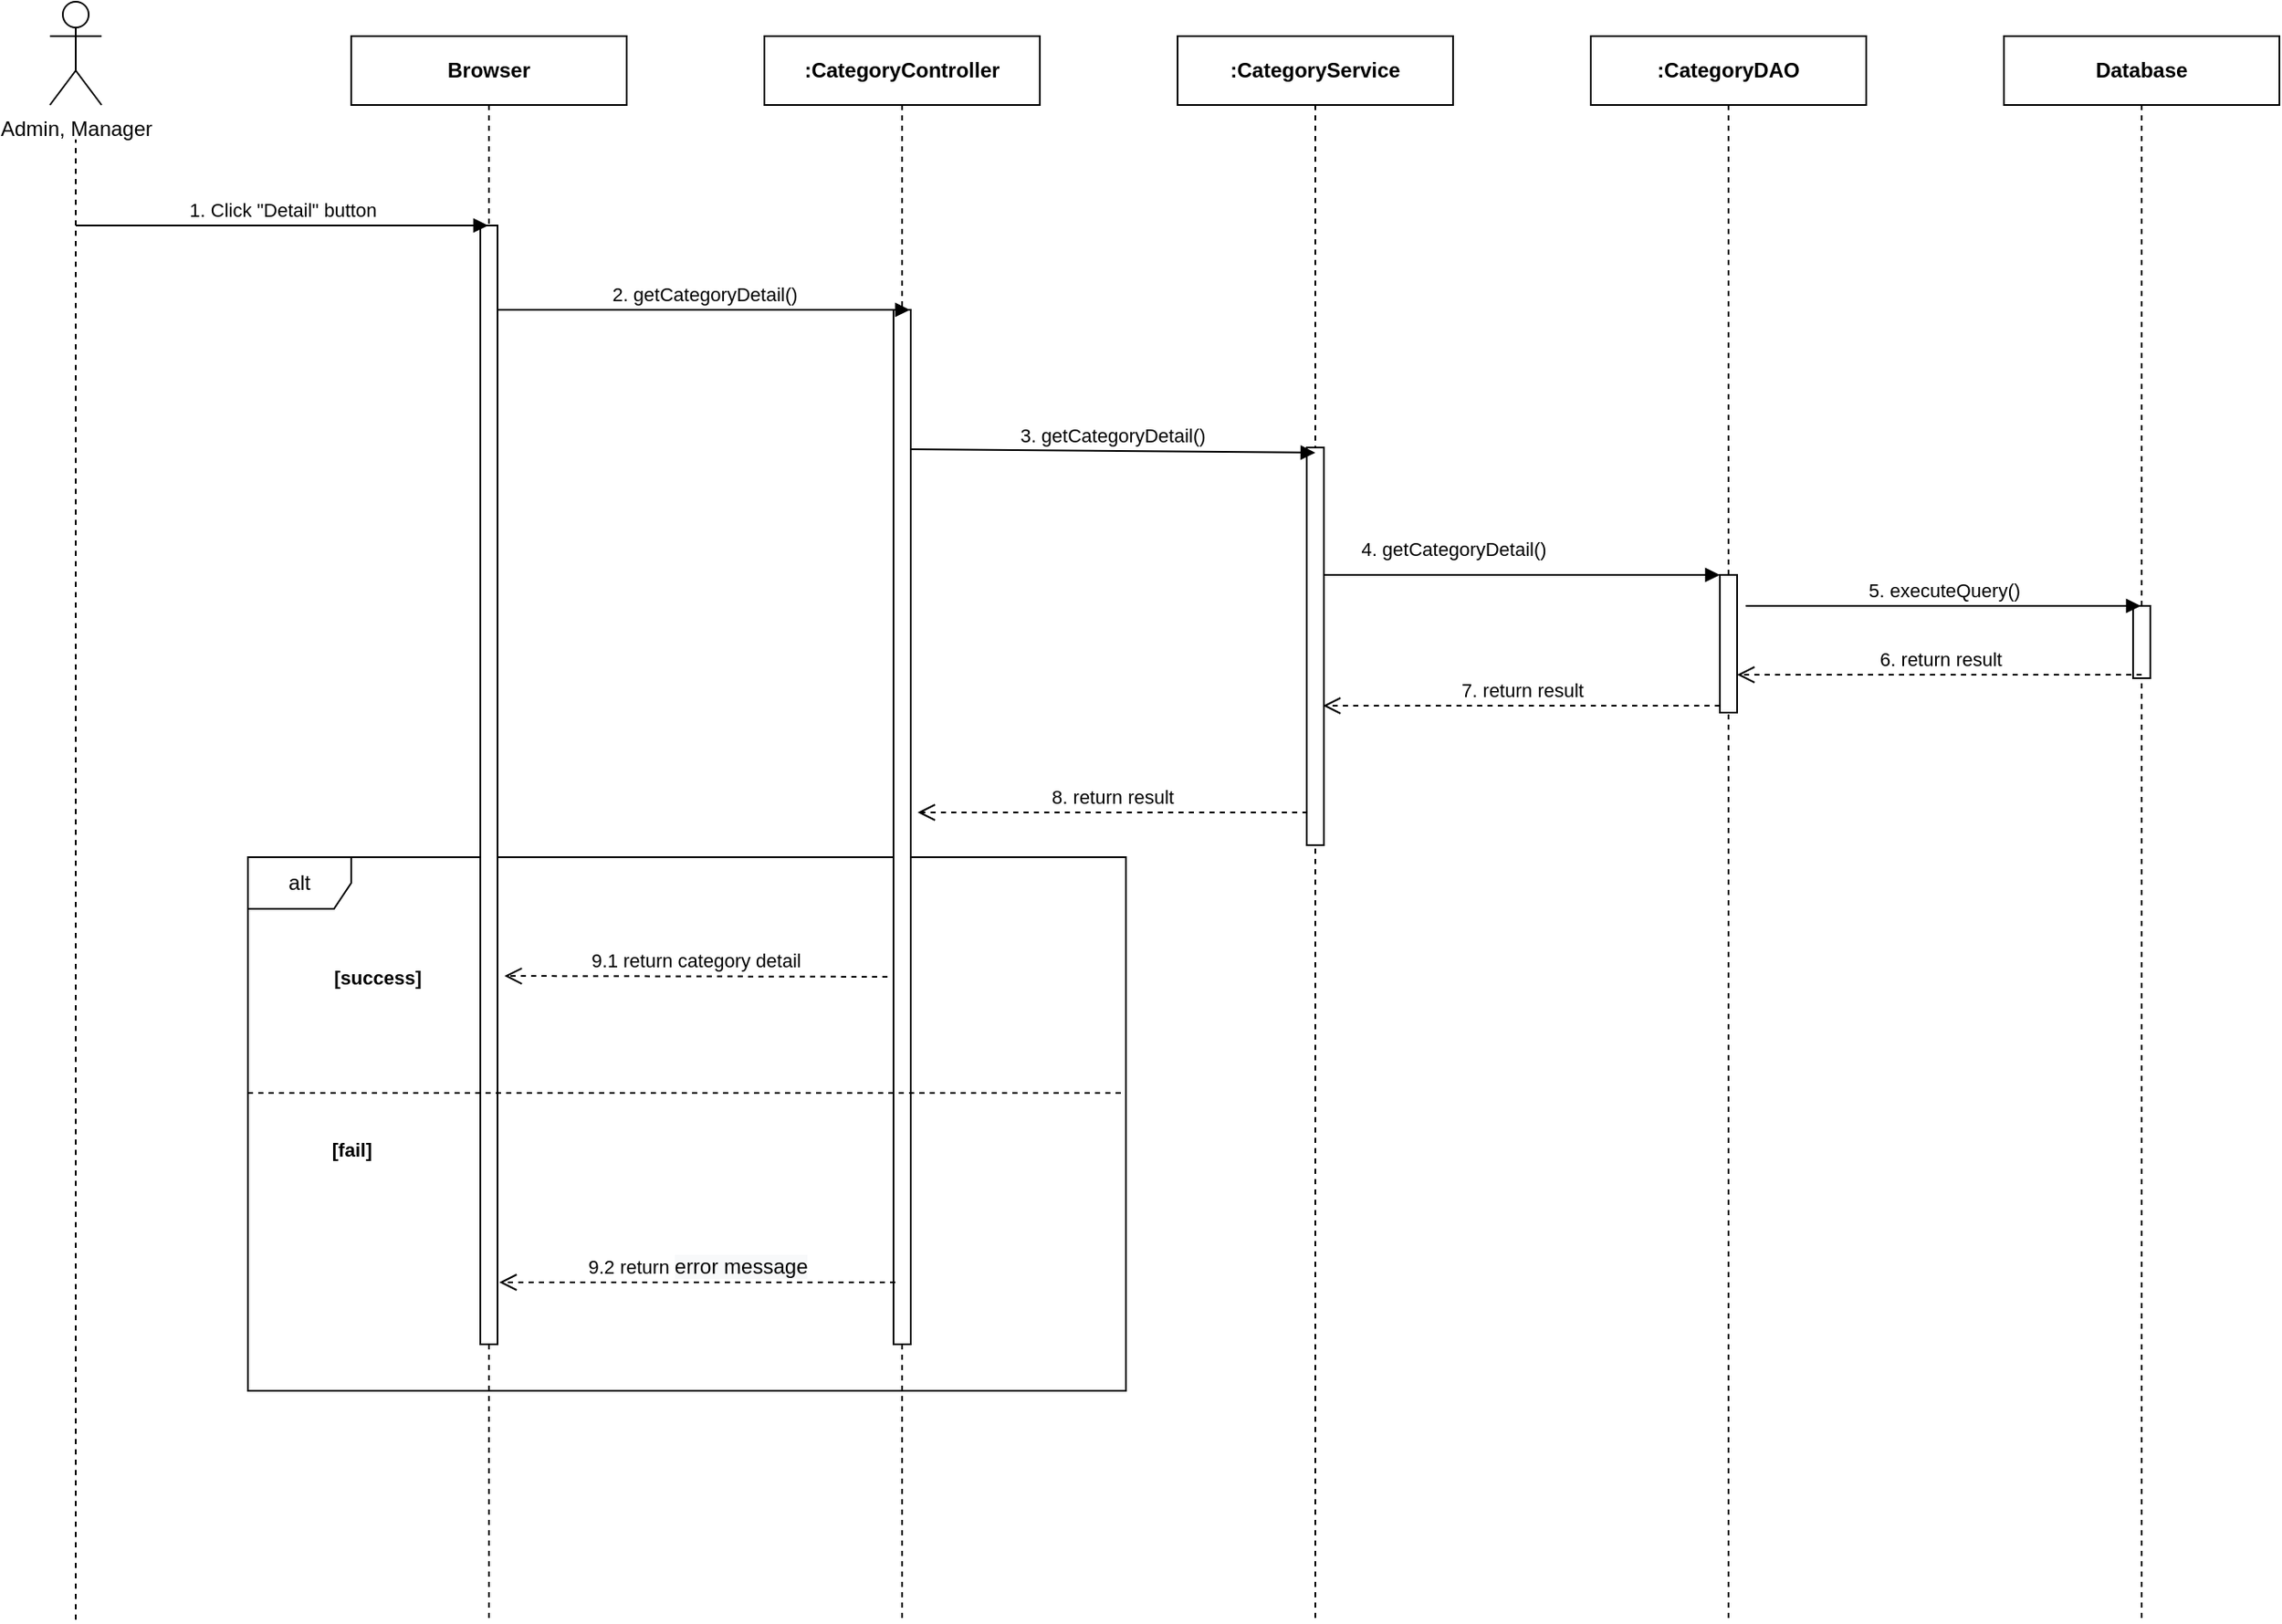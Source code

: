 <mxfile version="14.4.3" type="device"><diagram id="5bLrO4E1Ol6JBAlqVNuv" name="Ev02"><mxGraphModel dx="1346" dy="778" grid="1" gridSize="10" guides="1" tooltips="1" connect="1" arrows="1" fold="1" page="1" pageScale="1" pageWidth="850" pageHeight="1100" math="0" shadow="0"><root><mxCell id="L0OxymjUEK9IgIx2Xnqd-0"/><mxCell id="L0OxymjUEK9IgIx2Xnqd-1" parent="L0OxymjUEK9IgIx2Xnqd-0"/><mxCell id="zBJTMvVR9ViFHu7aR9lX-6" value="alt" style="shape=umlFrame;whiteSpace=wrap;html=1;" parent="L0OxymjUEK9IgIx2Xnqd-1" vertex="1"><mxGeometry x="420" y="557" width="510" height="310" as="geometry"/></mxCell><mxCell id="L0OxymjUEK9IgIx2Xnqd-4" value="&lt;b&gt;Browser&lt;/b&gt;" style="shape=umlLifeline;perimeter=lifelinePerimeter;whiteSpace=wrap;html=1;container=1;collapsible=0;recursiveResize=0;outlineConnect=0;" parent="L0OxymjUEK9IgIx2Xnqd-1" vertex="1"><mxGeometry x="480" y="80" width="160" height="920" as="geometry"/></mxCell><mxCell id="L0OxymjUEK9IgIx2Xnqd-5" value="" style="html=1;points=[];perimeter=orthogonalPerimeter;" parent="L0OxymjUEK9IgIx2Xnqd-4" vertex="1"><mxGeometry x="75" y="110" width="10" height="650" as="geometry"/></mxCell><mxCell id="L0OxymjUEK9IgIx2Xnqd-6" value="&lt;b&gt;:CategoryDAO&lt;/b&gt;" style="shape=umlLifeline;perimeter=lifelinePerimeter;whiteSpace=wrap;html=1;container=1;collapsible=0;recursiveResize=0;outlineConnect=0;" parent="L0OxymjUEK9IgIx2Xnqd-1" vertex="1"><mxGeometry x="1200" y="80" width="160" height="920" as="geometry"/></mxCell><mxCell id="L0OxymjUEK9IgIx2Xnqd-7" value="" style="html=1;points=[];perimeter=orthogonalPerimeter;" parent="L0OxymjUEK9IgIx2Xnqd-6" vertex="1"><mxGeometry x="75" y="313" width="10" height="80" as="geometry"/></mxCell><mxCell id="L0OxymjUEK9IgIx2Xnqd-8" value="&lt;b&gt;:CategoryService&lt;/b&gt;" style="shape=umlLifeline;perimeter=lifelinePerimeter;whiteSpace=wrap;html=1;container=1;collapsible=0;recursiveResize=0;outlineConnect=0;" parent="L0OxymjUEK9IgIx2Xnqd-1" vertex="1"><mxGeometry x="960" y="80" width="160" height="920" as="geometry"/></mxCell><mxCell id="L0OxymjUEK9IgIx2Xnqd-9" value="" style="html=1;points=[];perimeter=orthogonalPerimeter;" parent="L0OxymjUEK9IgIx2Xnqd-8" vertex="1"><mxGeometry x="75" y="239" width="10" height="231" as="geometry"/></mxCell><mxCell id="L0OxymjUEK9IgIx2Xnqd-10" value="&lt;b&gt;:CategoryController&lt;/b&gt;" style="shape=umlLifeline;perimeter=lifelinePerimeter;whiteSpace=wrap;html=1;container=1;collapsible=0;recursiveResize=0;outlineConnect=0;" parent="L0OxymjUEK9IgIx2Xnqd-1" vertex="1"><mxGeometry x="720" y="80" width="160" height="920" as="geometry"/></mxCell><mxCell id="L0OxymjUEK9IgIx2Xnqd-11" value="" style="html=1;points=[];perimeter=orthogonalPerimeter;" parent="L0OxymjUEK9IgIx2Xnqd-10" vertex="1"><mxGeometry x="75" y="159" width="10" height="601" as="geometry"/></mxCell><mxCell id="L0OxymjUEK9IgIx2Xnqd-14" value="1. Click &quot;Detail&quot; button" style="html=1;verticalAlign=bottom;endArrow=block;" parent="L0OxymjUEK9IgIx2Xnqd-1" target="L0OxymjUEK9IgIx2Xnqd-4" edge="1"><mxGeometry width="80" relative="1" as="geometry"><mxPoint x="320" y="190" as="sourcePoint"/><mxPoint x="400" y="190" as="targetPoint"/></mxGeometry></mxCell><mxCell id="L0OxymjUEK9IgIx2Xnqd-15" value="&lt;div style=&quot;text-align: center&quot;&gt;&lt;span style=&quot;text-align: left&quot;&gt;2. getCategoryDetail&lt;/span&gt;()&lt;/div&gt;" style="html=1;verticalAlign=bottom;endArrow=block;" parent="L0OxymjUEK9IgIx2Xnqd-1" edge="1"><mxGeometry width="80" relative="1" as="geometry"><mxPoint x="565" y="239.0" as="sourcePoint"/><mxPoint x="804.5" y="239.0" as="targetPoint"/></mxGeometry></mxCell><mxCell id="L0OxymjUEK9IgIx2Xnqd-16" value="&lt;div style=&quot;text-align: center&quot;&gt;&lt;span style=&quot;text-align: left&quot;&gt;3. getCategoryDetail&lt;/span&gt;()&lt;/div&gt;" style="html=1;verticalAlign=bottom;endArrow=block;" parent="L0OxymjUEK9IgIx2Xnqd-1" edge="1"><mxGeometry relative="1" as="geometry"><mxPoint x="805" y="320.0" as="sourcePoint"/><mxPoint x="1040" y="322" as="targetPoint"/></mxGeometry></mxCell><mxCell id="L0OxymjUEK9IgIx2Xnqd-20" value="&lt;div style=&quot;text-align: center&quot;&gt;&lt;span style=&quot;text-align: left&quot;&gt;4. getCategoryDetail&lt;/span&gt;()&lt;/div&gt;" style="html=1;verticalAlign=bottom;endArrow=block;entryX=0;entryY=0;" parent="L0OxymjUEK9IgIx2Xnqd-1" target="L0OxymjUEK9IgIx2Xnqd-7" edge="1"><mxGeometry x="-0.345" y="6" relative="1" as="geometry"><mxPoint x="1044.5" y="393" as="sourcePoint"/><mxPoint as="offset"/></mxGeometry></mxCell><mxCell id="L0OxymjUEK9IgIx2Xnqd-21" value="7. return result" style="html=1;verticalAlign=bottom;endArrow=open;dashed=1;endSize=8;exitX=0;exitY=0.95;" parent="L0OxymjUEK9IgIx2Xnqd-1" source="L0OxymjUEK9IgIx2Xnqd-7" edge="1"><mxGeometry relative="1" as="geometry"><mxPoint x="1044.5" y="469" as="targetPoint"/></mxGeometry></mxCell><mxCell id="17tYoATZI4TuztqiLV8i-1" value="&lt;b&gt;Database&lt;/b&gt;" style="shape=umlLifeline;perimeter=lifelinePerimeter;whiteSpace=wrap;html=1;container=1;collapsible=0;recursiveResize=0;outlineConnect=0;" parent="L0OxymjUEK9IgIx2Xnqd-1" vertex="1"><mxGeometry x="1440" y="80" width="160" height="920" as="geometry"/></mxCell><mxCell id="17tYoATZI4TuztqiLV8i-2" value="" style="html=1;points=[];perimeter=orthogonalPerimeter;" parent="17tYoATZI4TuztqiLV8i-1" vertex="1"><mxGeometry x="75" y="331" width="10" height="42" as="geometry"/></mxCell><mxCell id="17tYoATZI4TuztqiLV8i-3" value="5. executeQuery()" style="html=1;verticalAlign=bottom;endArrow=block;" parent="L0OxymjUEK9IgIx2Xnqd-1" edge="1"><mxGeometry relative="1" as="geometry"><mxPoint x="1290" y="411" as="sourcePoint"/><mxPoint x="1519.5" y="411" as="targetPoint"/></mxGeometry></mxCell><mxCell id="17tYoATZI4TuztqiLV8i-4" value="6. return result" style="html=1;verticalAlign=bottom;endArrow=open;dashed=1;endSize=8;" parent="L0OxymjUEK9IgIx2Xnqd-1" target="L0OxymjUEK9IgIx2Xnqd-7" edge="1"><mxGeometry relative="1" as="geometry"><mxPoint x="1320" y="451" as="targetPoint"/><mxPoint x="1520" y="451" as="sourcePoint"/></mxGeometry></mxCell><mxCell id="17tYoATZI4TuztqiLV8i-5" value="8. return result" style="html=1;verticalAlign=bottom;endArrow=open;dashed=1;endSize=8;" parent="L0OxymjUEK9IgIx2Xnqd-1" edge="1"><mxGeometry relative="1" as="geometry"><mxPoint x="809" y="531" as="targetPoint"/><mxPoint x="1035.5" y="531.0" as="sourcePoint"/></mxGeometry></mxCell><mxCell id="MxQfw25R-T2X7dPGD2Qf-0" value="9.1 return category detail" style="html=1;verticalAlign=bottom;endArrow=open;dashed=1;endSize=8;" parent="L0OxymjUEK9IgIx2Xnqd-1" edge="1"><mxGeometry relative="1" as="geometry"><mxPoint x="569" y="626" as="targetPoint"/><mxPoint x="791.5" y="626.5" as="sourcePoint"/></mxGeometry></mxCell><mxCell id="zBJTMvVR9ViFHu7aR9lX-8" value="&lt;span style=&quot;font-size: 11px ; background-color: rgb(255 , 255 , 255)&quot;&gt;&lt;b&gt;[success]&lt;/b&gt;&lt;/span&gt;" style="text;html=1;align=center;verticalAlign=middle;resizable=0;points=[];autosize=1;" parent="L0OxymjUEK9IgIx2Xnqd-1" vertex="1"><mxGeometry x="460" y="617" width="70" height="20" as="geometry"/></mxCell><mxCell id="zBJTMvVR9ViFHu7aR9lX-9" value="&lt;span style=&quot;font-size: 11px ; background-color: rgb(255 , 255 , 255)&quot;&gt;&lt;b&gt;[fail]&lt;/b&gt;&lt;/span&gt;" style="text;html=1;align=center;verticalAlign=middle;resizable=0;points=[];autosize=1;" parent="L0OxymjUEK9IgIx2Xnqd-1" vertex="1"><mxGeometry x="460" y="717" width="40" height="20" as="geometry"/></mxCell><mxCell id="zBJTMvVR9ViFHu7aR9lX-10" value="9.2 return&amp;nbsp;&lt;span style=&quot;font-size: 12px ; background-color: rgb(248 , 249 , 250)&quot;&gt;error message&lt;/span&gt;" style="html=1;verticalAlign=bottom;endArrow=open;dashed=1;endSize=8;" parent="L0OxymjUEK9IgIx2Xnqd-1" edge="1"><mxGeometry relative="1" as="geometry"><mxPoint x="796" y="804" as="sourcePoint"/><mxPoint x="566" y="804" as="targetPoint"/></mxGeometry></mxCell><mxCell id="zBJTMvVR9ViFHu7aR9lX-11" value="" style="endArrow=none;dashed=1;html=1;" parent="L0OxymjUEK9IgIx2Xnqd-1" edge="1"><mxGeometry width="50" height="50" relative="1" as="geometry"><mxPoint x="420" y="694" as="sourcePoint"/><mxPoint x="930" y="694" as="targetPoint"/></mxGeometry></mxCell><mxCell id="rutP79Gh0u5cn1tSUNoG-0" value="Admin, Manager" style="shape=umlActor;verticalLabelPosition=bottom;verticalAlign=top;html=1;outlineConnect=0;rounded=0;glass=0;sketch=0;fillColor=none;" vertex="1" parent="L0OxymjUEK9IgIx2Xnqd-1"><mxGeometry x="305" y="60" width="30" height="60" as="geometry"/></mxCell><mxCell id="rutP79Gh0u5cn1tSUNoG-1" value="" style="endArrow=none;dashed=1;html=1;" edge="1" parent="L0OxymjUEK9IgIx2Xnqd-1"><mxGeometry width="50" height="50" relative="1" as="geometry"><mxPoint x="320" y="1000" as="sourcePoint"/><mxPoint x="320" y="140" as="targetPoint"/></mxGeometry></mxCell></root></mxGraphModel></diagram></mxfile>